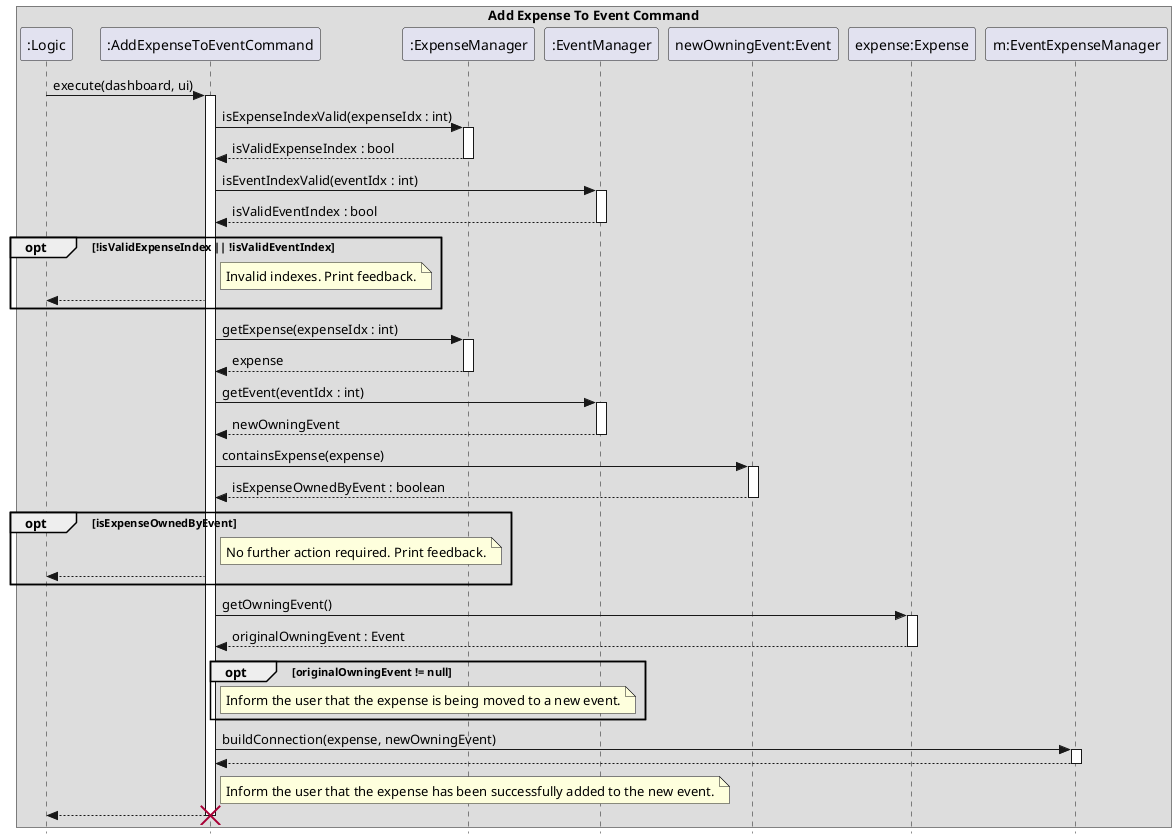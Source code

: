 @startuml
skinparam Style strictuml

box Add Expense To Event Command

participant ":Logic" AS Logic
participant ":AddExpenseToEventCommand" as Command
participant ":ExpenseManager" as ExpenseManager
participant ":EventManager" as EventManager
participant "newOwningEvent:Event" as noe
participant "expense:Expense" as Expense
participant "m:EventExpenseManager" as dataManager


Logic -> Command: execute(dashboard, ui)
activate Command

Command -> ExpenseManager: isExpenseIndexValid(expenseIdx : int)
activate ExpenseManager
ExpenseManager --> Command: isValidExpenseIndex : bool
deactivate ExpenseManager

Command -> EventManager: isEventIndexValid(eventIdx : int)
activate EventManager
EventManager --> Command: isValidEventIndex : bool
deactivate EventManager

opt !isValidExpenseIndex || !isValidEventIndex
    note right of Command
        Invalid indexes. Print feedback.
    end note
    Command --> Logic: 
end

Command -> ExpenseManager: getExpense(expenseIdx : int)
activate ExpenseManager
ExpenseManager --> Command: expense
deactivate ExpenseManager

Command -> EventManager: getEvent(eventIdx : int)
activate EventManager
EventManager --> Command: newOwningEvent
deactivate EventManager

Command -> noe : containsExpense(expense)
activate noe
noe --> Command: isExpenseOwnedByEvent : boolean
deactivate noe

opt isExpenseOwnedByEvent
    note right of Command
        No further action required. Print feedback.
    end note
    Command --> Logic:
end

Command -> Expense: getOwningEvent()
activate Expense
Expense --> Command: originalOwningEvent : Event
deactivate Expense

opt originalOwningEvent != null
    note right of Command
        Inform the user that the expense is being moved to a new event.
    end note
end

Command -> dataManager: buildConnection(expense, newOwningEvent)
activate dataManager
dataManager --> Command:
deactivate dataManager

note right of Command
    Inform the user that the expense has been successfully added to the new event.
end note

Command --> Logic:
deactivate Command
destroy Command

endbox

@enduml